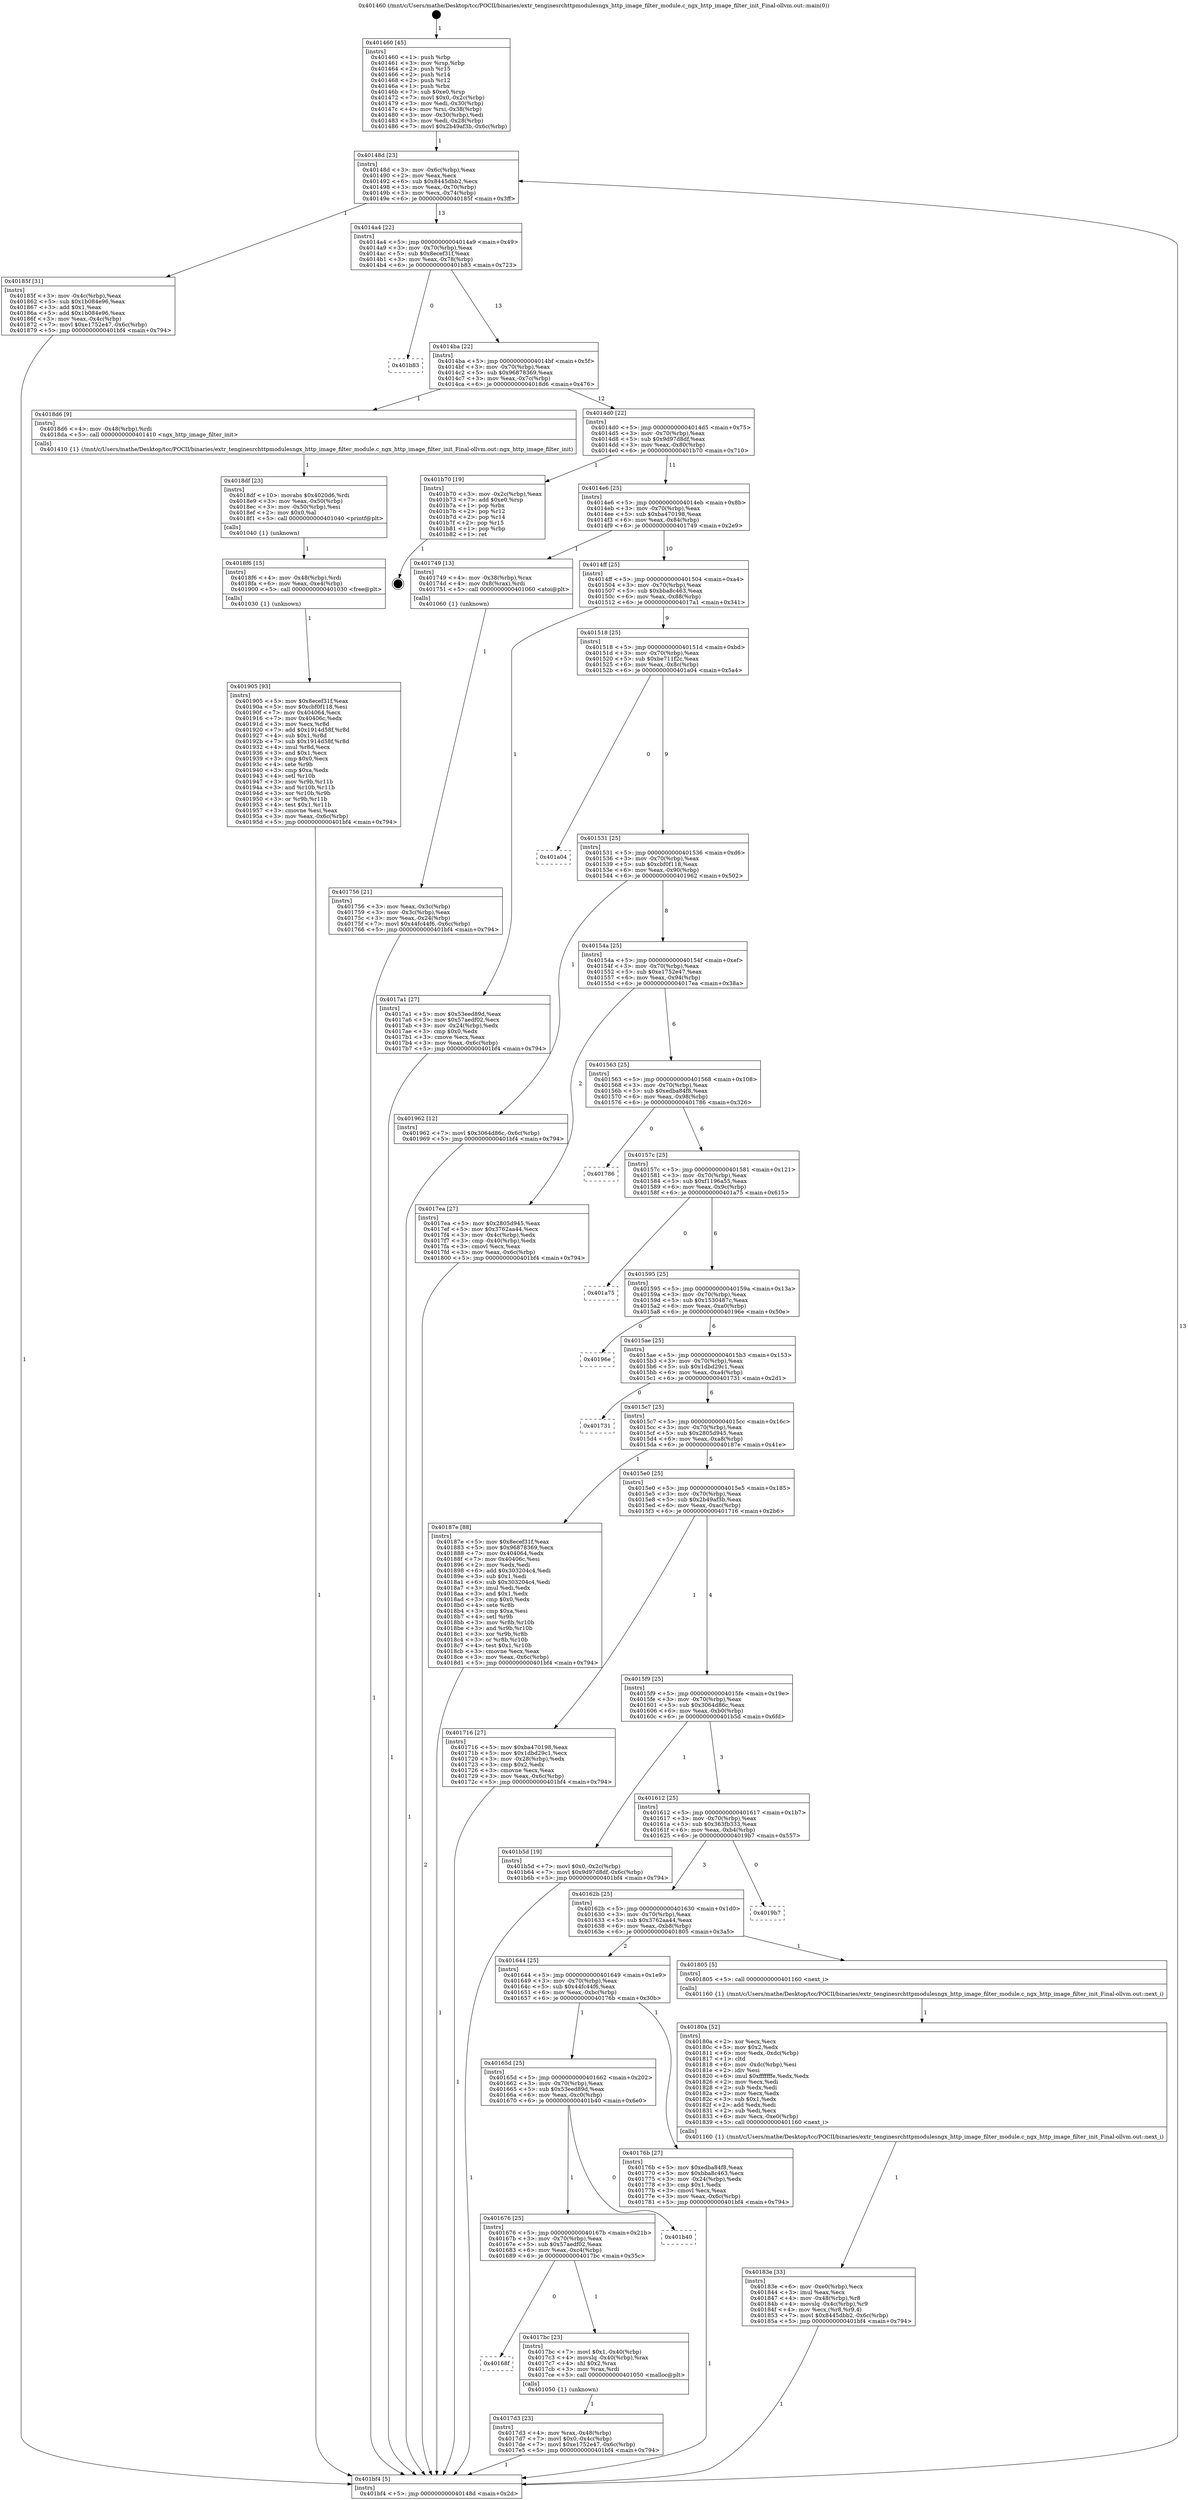 digraph "0x401460" {
  label = "0x401460 (/mnt/c/Users/mathe/Desktop/tcc/POCII/binaries/extr_tenginesrchttpmodulesngx_http_image_filter_module.c_ngx_http_image_filter_init_Final-ollvm.out::main(0))"
  labelloc = "t"
  node[shape=record]

  Entry [label="",width=0.3,height=0.3,shape=circle,fillcolor=black,style=filled]
  "0x40148d" [label="{
     0x40148d [23]\l
     | [instrs]\l
     &nbsp;&nbsp;0x40148d \<+3\>: mov -0x6c(%rbp),%eax\l
     &nbsp;&nbsp;0x401490 \<+2\>: mov %eax,%ecx\l
     &nbsp;&nbsp;0x401492 \<+6\>: sub $0x8445dbb2,%ecx\l
     &nbsp;&nbsp;0x401498 \<+3\>: mov %eax,-0x70(%rbp)\l
     &nbsp;&nbsp;0x40149b \<+3\>: mov %ecx,-0x74(%rbp)\l
     &nbsp;&nbsp;0x40149e \<+6\>: je 000000000040185f \<main+0x3ff\>\l
  }"]
  "0x40185f" [label="{
     0x40185f [31]\l
     | [instrs]\l
     &nbsp;&nbsp;0x40185f \<+3\>: mov -0x4c(%rbp),%eax\l
     &nbsp;&nbsp;0x401862 \<+5\>: sub $0x1b084e96,%eax\l
     &nbsp;&nbsp;0x401867 \<+3\>: add $0x1,%eax\l
     &nbsp;&nbsp;0x40186a \<+5\>: add $0x1b084e96,%eax\l
     &nbsp;&nbsp;0x40186f \<+3\>: mov %eax,-0x4c(%rbp)\l
     &nbsp;&nbsp;0x401872 \<+7\>: movl $0xe1752e47,-0x6c(%rbp)\l
     &nbsp;&nbsp;0x401879 \<+5\>: jmp 0000000000401bf4 \<main+0x794\>\l
  }"]
  "0x4014a4" [label="{
     0x4014a4 [22]\l
     | [instrs]\l
     &nbsp;&nbsp;0x4014a4 \<+5\>: jmp 00000000004014a9 \<main+0x49\>\l
     &nbsp;&nbsp;0x4014a9 \<+3\>: mov -0x70(%rbp),%eax\l
     &nbsp;&nbsp;0x4014ac \<+5\>: sub $0x8ecef31f,%eax\l
     &nbsp;&nbsp;0x4014b1 \<+3\>: mov %eax,-0x78(%rbp)\l
     &nbsp;&nbsp;0x4014b4 \<+6\>: je 0000000000401b83 \<main+0x723\>\l
  }"]
  Exit [label="",width=0.3,height=0.3,shape=circle,fillcolor=black,style=filled,peripheries=2]
  "0x401b83" [label="{
     0x401b83\l
  }", style=dashed]
  "0x4014ba" [label="{
     0x4014ba [22]\l
     | [instrs]\l
     &nbsp;&nbsp;0x4014ba \<+5\>: jmp 00000000004014bf \<main+0x5f\>\l
     &nbsp;&nbsp;0x4014bf \<+3\>: mov -0x70(%rbp),%eax\l
     &nbsp;&nbsp;0x4014c2 \<+5\>: sub $0x96878369,%eax\l
     &nbsp;&nbsp;0x4014c7 \<+3\>: mov %eax,-0x7c(%rbp)\l
     &nbsp;&nbsp;0x4014ca \<+6\>: je 00000000004018d6 \<main+0x476\>\l
  }"]
  "0x401905" [label="{
     0x401905 [93]\l
     | [instrs]\l
     &nbsp;&nbsp;0x401905 \<+5\>: mov $0x8ecef31f,%eax\l
     &nbsp;&nbsp;0x40190a \<+5\>: mov $0xcbf0f118,%esi\l
     &nbsp;&nbsp;0x40190f \<+7\>: mov 0x404064,%ecx\l
     &nbsp;&nbsp;0x401916 \<+7\>: mov 0x40406c,%edx\l
     &nbsp;&nbsp;0x40191d \<+3\>: mov %ecx,%r8d\l
     &nbsp;&nbsp;0x401920 \<+7\>: add $0x1914d58f,%r8d\l
     &nbsp;&nbsp;0x401927 \<+4\>: sub $0x1,%r8d\l
     &nbsp;&nbsp;0x40192b \<+7\>: sub $0x1914d58f,%r8d\l
     &nbsp;&nbsp;0x401932 \<+4\>: imul %r8d,%ecx\l
     &nbsp;&nbsp;0x401936 \<+3\>: and $0x1,%ecx\l
     &nbsp;&nbsp;0x401939 \<+3\>: cmp $0x0,%ecx\l
     &nbsp;&nbsp;0x40193c \<+4\>: sete %r9b\l
     &nbsp;&nbsp;0x401940 \<+3\>: cmp $0xa,%edx\l
     &nbsp;&nbsp;0x401943 \<+4\>: setl %r10b\l
     &nbsp;&nbsp;0x401947 \<+3\>: mov %r9b,%r11b\l
     &nbsp;&nbsp;0x40194a \<+3\>: and %r10b,%r11b\l
     &nbsp;&nbsp;0x40194d \<+3\>: xor %r10b,%r9b\l
     &nbsp;&nbsp;0x401950 \<+3\>: or %r9b,%r11b\l
     &nbsp;&nbsp;0x401953 \<+4\>: test $0x1,%r11b\l
     &nbsp;&nbsp;0x401957 \<+3\>: cmovne %esi,%eax\l
     &nbsp;&nbsp;0x40195a \<+3\>: mov %eax,-0x6c(%rbp)\l
     &nbsp;&nbsp;0x40195d \<+5\>: jmp 0000000000401bf4 \<main+0x794\>\l
  }"]
  "0x4018d6" [label="{
     0x4018d6 [9]\l
     | [instrs]\l
     &nbsp;&nbsp;0x4018d6 \<+4\>: mov -0x48(%rbp),%rdi\l
     &nbsp;&nbsp;0x4018da \<+5\>: call 0000000000401410 \<ngx_http_image_filter_init\>\l
     | [calls]\l
     &nbsp;&nbsp;0x401410 \{1\} (/mnt/c/Users/mathe/Desktop/tcc/POCII/binaries/extr_tenginesrchttpmodulesngx_http_image_filter_module.c_ngx_http_image_filter_init_Final-ollvm.out::ngx_http_image_filter_init)\l
  }"]
  "0x4014d0" [label="{
     0x4014d0 [22]\l
     | [instrs]\l
     &nbsp;&nbsp;0x4014d0 \<+5\>: jmp 00000000004014d5 \<main+0x75\>\l
     &nbsp;&nbsp;0x4014d5 \<+3\>: mov -0x70(%rbp),%eax\l
     &nbsp;&nbsp;0x4014d8 \<+5\>: sub $0x9d97d8df,%eax\l
     &nbsp;&nbsp;0x4014dd \<+3\>: mov %eax,-0x80(%rbp)\l
     &nbsp;&nbsp;0x4014e0 \<+6\>: je 0000000000401b70 \<main+0x710\>\l
  }"]
  "0x4018f6" [label="{
     0x4018f6 [15]\l
     | [instrs]\l
     &nbsp;&nbsp;0x4018f6 \<+4\>: mov -0x48(%rbp),%rdi\l
     &nbsp;&nbsp;0x4018fa \<+6\>: mov %eax,-0xe4(%rbp)\l
     &nbsp;&nbsp;0x401900 \<+5\>: call 0000000000401030 \<free@plt\>\l
     | [calls]\l
     &nbsp;&nbsp;0x401030 \{1\} (unknown)\l
  }"]
  "0x401b70" [label="{
     0x401b70 [19]\l
     | [instrs]\l
     &nbsp;&nbsp;0x401b70 \<+3\>: mov -0x2c(%rbp),%eax\l
     &nbsp;&nbsp;0x401b73 \<+7\>: add $0xe0,%rsp\l
     &nbsp;&nbsp;0x401b7a \<+1\>: pop %rbx\l
     &nbsp;&nbsp;0x401b7b \<+2\>: pop %r12\l
     &nbsp;&nbsp;0x401b7d \<+2\>: pop %r14\l
     &nbsp;&nbsp;0x401b7f \<+2\>: pop %r15\l
     &nbsp;&nbsp;0x401b81 \<+1\>: pop %rbp\l
     &nbsp;&nbsp;0x401b82 \<+1\>: ret\l
  }"]
  "0x4014e6" [label="{
     0x4014e6 [25]\l
     | [instrs]\l
     &nbsp;&nbsp;0x4014e6 \<+5\>: jmp 00000000004014eb \<main+0x8b\>\l
     &nbsp;&nbsp;0x4014eb \<+3\>: mov -0x70(%rbp),%eax\l
     &nbsp;&nbsp;0x4014ee \<+5\>: sub $0xba470198,%eax\l
     &nbsp;&nbsp;0x4014f3 \<+6\>: mov %eax,-0x84(%rbp)\l
     &nbsp;&nbsp;0x4014f9 \<+6\>: je 0000000000401749 \<main+0x2e9\>\l
  }"]
  "0x4018df" [label="{
     0x4018df [23]\l
     | [instrs]\l
     &nbsp;&nbsp;0x4018df \<+10\>: movabs $0x4020d6,%rdi\l
     &nbsp;&nbsp;0x4018e9 \<+3\>: mov %eax,-0x50(%rbp)\l
     &nbsp;&nbsp;0x4018ec \<+3\>: mov -0x50(%rbp),%esi\l
     &nbsp;&nbsp;0x4018ef \<+2\>: mov $0x0,%al\l
     &nbsp;&nbsp;0x4018f1 \<+5\>: call 0000000000401040 \<printf@plt\>\l
     | [calls]\l
     &nbsp;&nbsp;0x401040 \{1\} (unknown)\l
  }"]
  "0x401749" [label="{
     0x401749 [13]\l
     | [instrs]\l
     &nbsp;&nbsp;0x401749 \<+4\>: mov -0x38(%rbp),%rax\l
     &nbsp;&nbsp;0x40174d \<+4\>: mov 0x8(%rax),%rdi\l
     &nbsp;&nbsp;0x401751 \<+5\>: call 0000000000401060 \<atoi@plt\>\l
     | [calls]\l
     &nbsp;&nbsp;0x401060 \{1\} (unknown)\l
  }"]
  "0x4014ff" [label="{
     0x4014ff [25]\l
     | [instrs]\l
     &nbsp;&nbsp;0x4014ff \<+5\>: jmp 0000000000401504 \<main+0xa4\>\l
     &nbsp;&nbsp;0x401504 \<+3\>: mov -0x70(%rbp),%eax\l
     &nbsp;&nbsp;0x401507 \<+5\>: sub $0xbba8c463,%eax\l
     &nbsp;&nbsp;0x40150c \<+6\>: mov %eax,-0x88(%rbp)\l
     &nbsp;&nbsp;0x401512 \<+6\>: je 00000000004017a1 \<main+0x341\>\l
  }"]
  "0x40183e" [label="{
     0x40183e [33]\l
     | [instrs]\l
     &nbsp;&nbsp;0x40183e \<+6\>: mov -0xe0(%rbp),%ecx\l
     &nbsp;&nbsp;0x401844 \<+3\>: imul %eax,%ecx\l
     &nbsp;&nbsp;0x401847 \<+4\>: mov -0x48(%rbp),%r8\l
     &nbsp;&nbsp;0x40184b \<+4\>: movslq -0x4c(%rbp),%r9\l
     &nbsp;&nbsp;0x40184f \<+4\>: mov %ecx,(%r8,%r9,4)\l
     &nbsp;&nbsp;0x401853 \<+7\>: movl $0x8445dbb2,-0x6c(%rbp)\l
     &nbsp;&nbsp;0x40185a \<+5\>: jmp 0000000000401bf4 \<main+0x794\>\l
  }"]
  "0x4017a1" [label="{
     0x4017a1 [27]\l
     | [instrs]\l
     &nbsp;&nbsp;0x4017a1 \<+5\>: mov $0x53eed89d,%eax\l
     &nbsp;&nbsp;0x4017a6 \<+5\>: mov $0x57aedf02,%ecx\l
     &nbsp;&nbsp;0x4017ab \<+3\>: mov -0x24(%rbp),%edx\l
     &nbsp;&nbsp;0x4017ae \<+3\>: cmp $0x0,%edx\l
     &nbsp;&nbsp;0x4017b1 \<+3\>: cmove %ecx,%eax\l
     &nbsp;&nbsp;0x4017b4 \<+3\>: mov %eax,-0x6c(%rbp)\l
     &nbsp;&nbsp;0x4017b7 \<+5\>: jmp 0000000000401bf4 \<main+0x794\>\l
  }"]
  "0x401518" [label="{
     0x401518 [25]\l
     | [instrs]\l
     &nbsp;&nbsp;0x401518 \<+5\>: jmp 000000000040151d \<main+0xbd\>\l
     &nbsp;&nbsp;0x40151d \<+3\>: mov -0x70(%rbp),%eax\l
     &nbsp;&nbsp;0x401520 \<+5\>: sub $0xbe711f2c,%eax\l
     &nbsp;&nbsp;0x401525 \<+6\>: mov %eax,-0x8c(%rbp)\l
     &nbsp;&nbsp;0x40152b \<+6\>: je 0000000000401a04 \<main+0x5a4\>\l
  }"]
  "0x40180a" [label="{
     0x40180a [52]\l
     | [instrs]\l
     &nbsp;&nbsp;0x40180a \<+2\>: xor %ecx,%ecx\l
     &nbsp;&nbsp;0x40180c \<+5\>: mov $0x2,%edx\l
     &nbsp;&nbsp;0x401811 \<+6\>: mov %edx,-0xdc(%rbp)\l
     &nbsp;&nbsp;0x401817 \<+1\>: cltd\l
     &nbsp;&nbsp;0x401818 \<+6\>: mov -0xdc(%rbp),%esi\l
     &nbsp;&nbsp;0x40181e \<+2\>: idiv %esi\l
     &nbsp;&nbsp;0x401820 \<+6\>: imul $0xfffffffe,%edx,%edx\l
     &nbsp;&nbsp;0x401826 \<+2\>: mov %ecx,%edi\l
     &nbsp;&nbsp;0x401828 \<+2\>: sub %edx,%edi\l
     &nbsp;&nbsp;0x40182a \<+2\>: mov %ecx,%edx\l
     &nbsp;&nbsp;0x40182c \<+3\>: sub $0x1,%edx\l
     &nbsp;&nbsp;0x40182f \<+2\>: add %edx,%edi\l
     &nbsp;&nbsp;0x401831 \<+2\>: sub %edi,%ecx\l
     &nbsp;&nbsp;0x401833 \<+6\>: mov %ecx,-0xe0(%rbp)\l
     &nbsp;&nbsp;0x401839 \<+5\>: call 0000000000401160 \<next_i\>\l
     | [calls]\l
     &nbsp;&nbsp;0x401160 \{1\} (/mnt/c/Users/mathe/Desktop/tcc/POCII/binaries/extr_tenginesrchttpmodulesngx_http_image_filter_module.c_ngx_http_image_filter_init_Final-ollvm.out::next_i)\l
  }"]
  "0x401a04" [label="{
     0x401a04\l
  }", style=dashed]
  "0x401531" [label="{
     0x401531 [25]\l
     | [instrs]\l
     &nbsp;&nbsp;0x401531 \<+5\>: jmp 0000000000401536 \<main+0xd6\>\l
     &nbsp;&nbsp;0x401536 \<+3\>: mov -0x70(%rbp),%eax\l
     &nbsp;&nbsp;0x401539 \<+5\>: sub $0xcbf0f118,%eax\l
     &nbsp;&nbsp;0x40153e \<+6\>: mov %eax,-0x90(%rbp)\l
     &nbsp;&nbsp;0x401544 \<+6\>: je 0000000000401962 \<main+0x502\>\l
  }"]
  "0x4017d3" [label="{
     0x4017d3 [23]\l
     | [instrs]\l
     &nbsp;&nbsp;0x4017d3 \<+4\>: mov %rax,-0x48(%rbp)\l
     &nbsp;&nbsp;0x4017d7 \<+7\>: movl $0x0,-0x4c(%rbp)\l
     &nbsp;&nbsp;0x4017de \<+7\>: movl $0xe1752e47,-0x6c(%rbp)\l
     &nbsp;&nbsp;0x4017e5 \<+5\>: jmp 0000000000401bf4 \<main+0x794\>\l
  }"]
  "0x401962" [label="{
     0x401962 [12]\l
     | [instrs]\l
     &nbsp;&nbsp;0x401962 \<+7\>: movl $0x3064d86c,-0x6c(%rbp)\l
     &nbsp;&nbsp;0x401969 \<+5\>: jmp 0000000000401bf4 \<main+0x794\>\l
  }"]
  "0x40154a" [label="{
     0x40154a [25]\l
     | [instrs]\l
     &nbsp;&nbsp;0x40154a \<+5\>: jmp 000000000040154f \<main+0xef\>\l
     &nbsp;&nbsp;0x40154f \<+3\>: mov -0x70(%rbp),%eax\l
     &nbsp;&nbsp;0x401552 \<+5\>: sub $0xe1752e47,%eax\l
     &nbsp;&nbsp;0x401557 \<+6\>: mov %eax,-0x94(%rbp)\l
     &nbsp;&nbsp;0x40155d \<+6\>: je 00000000004017ea \<main+0x38a\>\l
  }"]
  "0x40168f" [label="{
     0x40168f\l
  }", style=dashed]
  "0x4017ea" [label="{
     0x4017ea [27]\l
     | [instrs]\l
     &nbsp;&nbsp;0x4017ea \<+5\>: mov $0x2805d945,%eax\l
     &nbsp;&nbsp;0x4017ef \<+5\>: mov $0x3762aa44,%ecx\l
     &nbsp;&nbsp;0x4017f4 \<+3\>: mov -0x4c(%rbp),%edx\l
     &nbsp;&nbsp;0x4017f7 \<+3\>: cmp -0x40(%rbp),%edx\l
     &nbsp;&nbsp;0x4017fa \<+3\>: cmovl %ecx,%eax\l
     &nbsp;&nbsp;0x4017fd \<+3\>: mov %eax,-0x6c(%rbp)\l
     &nbsp;&nbsp;0x401800 \<+5\>: jmp 0000000000401bf4 \<main+0x794\>\l
  }"]
  "0x401563" [label="{
     0x401563 [25]\l
     | [instrs]\l
     &nbsp;&nbsp;0x401563 \<+5\>: jmp 0000000000401568 \<main+0x108\>\l
     &nbsp;&nbsp;0x401568 \<+3\>: mov -0x70(%rbp),%eax\l
     &nbsp;&nbsp;0x40156b \<+5\>: sub $0xedba84f8,%eax\l
     &nbsp;&nbsp;0x401570 \<+6\>: mov %eax,-0x98(%rbp)\l
     &nbsp;&nbsp;0x401576 \<+6\>: je 0000000000401786 \<main+0x326\>\l
  }"]
  "0x4017bc" [label="{
     0x4017bc [23]\l
     | [instrs]\l
     &nbsp;&nbsp;0x4017bc \<+7\>: movl $0x1,-0x40(%rbp)\l
     &nbsp;&nbsp;0x4017c3 \<+4\>: movslq -0x40(%rbp),%rax\l
     &nbsp;&nbsp;0x4017c7 \<+4\>: shl $0x2,%rax\l
     &nbsp;&nbsp;0x4017cb \<+3\>: mov %rax,%rdi\l
     &nbsp;&nbsp;0x4017ce \<+5\>: call 0000000000401050 \<malloc@plt\>\l
     | [calls]\l
     &nbsp;&nbsp;0x401050 \{1\} (unknown)\l
  }"]
  "0x401786" [label="{
     0x401786\l
  }", style=dashed]
  "0x40157c" [label="{
     0x40157c [25]\l
     | [instrs]\l
     &nbsp;&nbsp;0x40157c \<+5\>: jmp 0000000000401581 \<main+0x121\>\l
     &nbsp;&nbsp;0x401581 \<+3\>: mov -0x70(%rbp),%eax\l
     &nbsp;&nbsp;0x401584 \<+5\>: sub $0xf1196a55,%eax\l
     &nbsp;&nbsp;0x401589 \<+6\>: mov %eax,-0x9c(%rbp)\l
     &nbsp;&nbsp;0x40158f \<+6\>: je 0000000000401a75 \<main+0x615\>\l
  }"]
  "0x401676" [label="{
     0x401676 [25]\l
     | [instrs]\l
     &nbsp;&nbsp;0x401676 \<+5\>: jmp 000000000040167b \<main+0x21b\>\l
     &nbsp;&nbsp;0x40167b \<+3\>: mov -0x70(%rbp),%eax\l
     &nbsp;&nbsp;0x40167e \<+5\>: sub $0x57aedf02,%eax\l
     &nbsp;&nbsp;0x401683 \<+6\>: mov %eax,-0xc4(%rbp)\l
     &nbsp;&nbsp;0x401689 \<+6\>: je 00000000004017bc \<main+0x35c\>\l
  }"]
  "0x401a75" [label="{
     0x401a75\l
  }", style=dashed]
  "0x401595" [label="{
     0x401595 [25]\l
     | [instrs]\l
     &nbsp;&nbsp;0x401595 \<+5\>: jmp 000000000040159a \<main+0x13a\>\l
     &nbsp;&nbsp;0x40159a \<+3\>: mov -0x70(%rbp),%eax\l
     &nbsp;&nbsp;0x40159d \<+5\>: sub $0x1530487c,%eax\l
     &nbsp;&nbsp;0x4015a2 \<+6\>: mov %eax,-0xa0(%rbp)\l
     &nbsp;&nbsp;0x4015a8 \<+6\>: je 000000000040196e \<main+0x50e\>\l
  }"]
  "0x401b40" [label="{
     0x401b40\l
  }", style=dashed]
  "0x40196e" [label="{
     0x40196e\l
  }", style=dashed]
  "0x4015ae" [label="{
     0x4015ae [25]\l
     | [instrs]\l
     &nbsp;&nbsp;0x4015ae \<+5\>: jmp 00000000004015b3 \<main+0x153\>\l
     &nbsp;&nbsp;0x4015b3 \<+3\>: mov -0x70(%rbp),%eax\l
     &nbsp;&nbsp;0x4015b6 \<+5\>: sub $0x1dbd29c1,%eax\l
     &nbsp;&nbsp;0x4015bb \<+6\>: mov %eax,-0xa4(%rbp)\l
     &nbsp;&nbsp;0x4015c1 \<+6\>: je 0000000000401731 \<main+0x2d1\>\l
  }"]
  "0x40165d" [label="{
     0x40165d [25]\l
     | [instrs]\l
     &nbsp;&nbsp;0x40165d \<+5\>: jmp 0000000000401662 \<main+0x202\>\l
     &nbsp;&nbsp;0x401662 \<+3\>: mov -0x70(%rbp),%eax\l
     &nbsp;&nbsp;0x401665 \<+5\>: sub $0x53eed89d,%eax\l
     &nbsp;&nbsp;0x40166a \<+6\>: mov %eax,-0xc0(%rbp)\l
     &nbsp;&nbsp;0x401670 \<+6\>: je 0000000000401b40 \<main+0x6e0\>\l
  }"]
  "0x401731" [label="{
     0x401731\l
  }", style=dashed]
  "0x4015c7" [label="{
     0x4015c7 [25]\l
     | [instrs]\l
     &nbsp;&nbsp;0x4015c7 \<+5\>: jmp 00000000004015cc \<main+0x16c\>\l
     &nbsp;&nbsp;0x4015cc \<+3\>: mov -0x70(%rbp),%eax\l
     &nbsp;&nbsp;0x4015cf \<+5\>: sub $0x2805d945,%eax\l
     &nbsp;&nbsp;0x4015d4 \<+6\>: mov %eax,-0xa8(%rbp)\l
     &nbsp;&nbsp;0x4015da \<+6\>: je 000000000040187e \<main+0x41e\>\l
  }"]
  "0x40176b" [label="{
     0x40176b [27]\l
     | [instrs]\l
     &nbsp;&nbsp;0x40176b \<+5\>: mov $0xedba84f8,%eax\l
     &nbsp;&nbsp;0x401770 \<+5\>: mov $0xbba8c463,%ecx\l
     &nbsp;&nbsp;0x401775 \<+3\>: mov -0x24(%rbp),%edx\l
     &nbsp;&nbsp;0x401778 \<+3\>: cmp $0x1,%edx\l
     &nbsp;&nbsp;0x40177b \<+3\>: cmovl %ecx,%eax\l
     &nbsp;&nbsp;0x40177e \<+3\>: mov %eax,-0x6c(%rbp)\l
     &nbsp;&nbsp;0x401781 \<+5\>: jmp 0000000000401bf4 \<main+0x794\>\l
  }"]
  "0x40187e" [label="{
     0x40187e [88]\l
     | [instrs]\l
     &nbsp;&nbsp;0x40187e \<+5\>: mov $0x8ecef31f,%eax\l
     &nbsp;&nbsp;0x401883 \<+5\>: mov $0x96878369,%ecx\l
     &nbsp;&nbsp;0x401888 \<+7\>: mov 0x404064,%edx\l
     &nbsp;&nbsp;0x40188f \<+7\>: mov 0x40406c,%esi\l
     &nbsp;&nbsp;0x401896 \<+2\>: mov %edx,%edi\l
     &nbsp;&nbsp;0x401898 \<+6\>: add $0x303204c4,%edi\l
     &nbsp;&nbsp;0x40189e \<+3\>: sub $0x1,%edi\l
     &nbsp;&nbsp;0x4018a1 \<+6\>: sub $0x303204c4,%edi\l
     &nbsp;&nbsp;0x4018a7 \<+3\>: imul %edi,%edx\l
     &nbsp;&nbsp;0x4018aa \<+3\>: and $0x1,%edx\l
     &nbsp;&nbsp;0x4018ad \<+3\>: cmp $0x0,%edx\l
     &nbsp;&nbsp;0x4018b0 \<+4\>: sete %r8b\l
     &nbsp;&nbsp;0x4018b4 \<+3\>: cmp $0xa,%esi\l
     &nbsp;&nbsp;0x4018b7 \<+4\>: setl %r9b\l
     &nbsp;&nbsp;0x4018bb \<+3\>: mov %r8b,%r10b\l
     &nbsp;&nbsp;0x4018be \<+3\>: and %r9b,%r10b\l
     &nbsp;&nbsp;0x4018c1 \<+3\>: xor %r9b,%r8b\l
     &nbsp;&nbsp;0x4018c4 \<+3\>: or %r8b,%r10b\l
     &nbsp;&nbsp;0x4018c7 \<+4\>: test $0x1,%r10b\l
     &nbsp;&nbsp;0x4018cb \<+3\>: cmovne %ecx,%eax\l
     &nbsp;&nbsp;0x4018ce \<+3\>: mov %eax,-0x6c(%rbp)\l
     &nbsp;&nbsp;0x4018d1 \<+5\>: jmp 0000000000401bf4 \<main+0x794\>\l
  }"]
  "0x4015e0" [label="{
     0x4015e0 [25]\l
     | [instrs]\l
     &nbsp;&nbsp;0x4015e0 \<+5\>: jmp 00000000004015e5 \<main+0x185\>\l
     &nbsp;&nbsp;0x4015e5 \<+3\>: mov -0x70(%rbp),%eax\l
     &nbsp;&nbsp;0x4015e8 \<+5\>: sub $0x2b49af3b,%eax\l
     &nbsp;&nbsp;0x4015ed \<+6\>: mov %eax,-0xac(%rbp)\l
     &nbsp;&nbsp;0x4015f3 \<+6\>: je 0000000000401716 \<main+0x2b6\>\l
  }"]
  "0x401644" [label="{
     0x401644 [25]\l
     | [instrs]\l
     &nbsp;&nbsp;0x401644 \<+5\>: jmp 0000000000401649 \<main+0x1e9\>\l
     &nbsp;&nbsp;0x401649 \<+3\>: mov -0x70(%rbp),%eax\l
     &nbsp;&nbsp;0x40164c \<+5\>: sub $0x44fc44f6,%eax\l
     &nbsp;&nbsp;0x401651 \<+6\>: mov %eax,-0xbc(%rbp)\l
     &nbsp;&nbsp;0x401657 \<+6\>: je 000000000040176b \<main+0x30b\>\l
  }"]
  "0x401716" [label="{
     0x401716 [27]\l
     | [instrs]\l
     &nbsp;&nbsp;0x401716 \<+5\>: mov $0xba470198,%eax\l
     &nbsp;&nbsp;0x40171b \<+5\>: mov $0x1dbd29c1,%ecx\l
     &nbsp;&nbsp;0x401720 \<+3\>: mov -0x28(%rbp),%edx\l
     &nbsp;&nbsp;0x401723 \<+3\>: cmp $0x2,%edx\l
     &nbsp;&nbsp;0x401726 \<+3\>: cmovne %ecx,%eax\l
     &nbsp;&nbsp;0x401729 \<+3\>: mov %eax,-0x6c(%rbp)\l
     &nbsp;&nbsp;0x40172c \<+5\>: jmp 0000000000401bf4 \<main+0x794\>\l
  }"]
  "0x4015f9" [label="{
     0x4015f9 [25]\l
     | [instrs]\l
     &nbsp;&nbsp;0x4015f9 \<+5\>: jmp 00000000004015fe \<main+0x19e\>\l
     &nbsp;&nbsp;0x4015fe \<+3\>: mov -0x70(%rbp),%eax\l
     &nbsp;&nbsp;0x401601 \<+5\>: sub $0x3064d86c,%eax\l
     &nbsp;&nbsp;0x401606 \<+6\>: mov %eax,-0xb0(%rbp)\l
     &nbsp;&nbsp;0x40160c \<+6\>: je 0000000000401b5d \<main+0x6fd\>\l
  }"]
  "0x401bf4" [label="{
     0x401bf4 [5]\l
     | [instrs]\l
     &nbsp;&nbsp;0x401bf4 \<+5\>: jmp 000000000040148d \<main+0x2d\>\l
  }"]
  "0x401460" [label="{
     0x401460 [45]\l
     | [instrs]\l
     &nbsp;&nbsp;0x401460 \<+1\>: push %rbp\l
     &nbsp;&nbsp;0x401461 \<+3\>: mov %rsp,%rbp\l
     &nbsp;&nbsp;0x401464 \<+2\>: push %r15\l
     &nbsp;&nbsp;0x401466 \<+2\>: push %r14\l
     &nbsp;&nbsp;0x401468 \<+2\>: push %r12\l
     &nbsp;&nbsp;0x40146a \<+1\>: push %rbx\l
     &nbsp;&nbsp;0x40146b \<+7\>: sub $0xe0,%rsp\l
     &nbsp;&nbsp;0x401472 \<+7\>: movl $0x0,-0x2c(%rbp)\l
     &nbsp;&nbsp;0x401479 \<+3\>: mov %edi,-0x30(%rbp)\l
     &nbsp;&nbsp;0x40147c \<+4\>: mov %rsi,-0x38(%rbp)\l
     &nbsp;&nbsp;0x401480 \<+3\>: mov -0x30(%rbp),%edi\l
     &nbsp;&nbsp;0x401483 \<+3\>: mov %edi,-0x28(%rbp)\l
     &nbsp;&nbsp;0x401486 \<+7\>: movl $0x2b49af3b,-0x6c(%rbp)\l
  }"]
  "0x401756" [label="{
     0x401756 [21]\l
     | [instrs]\l
     &nbsp;&nbsp;0x401756 \<+3\>: mov %eax,-0x3c(%rbp)\l
     &nbsp;&nbsp;0x401759 \<+3\>: mov -0x3c(%rbp),%eax\l
     &nbsp;&nbsp;0x40175c \<+3\>: mov %eax,-0x24(%rbp)\l
     &nbsp;&nbsp;0x40175f \<+7\>: movl $0x44fc44f6,-0x6c(%rbp)\l
     &nbsp;&nbsp;0x401766 \<+5\>: jmp 0000000000401bf4 \<main+0x794\>\l
  }"]
  "0x401805" [label="{
     0x401805 [5]\l
     | [instrs]\l
     &nbsp;&nbsp;0x401805 \<+5\>: call 0000000000401160 \<next_i\>\l
     | [calls]\l
     &nbsp;&nbsp;0x401160 \{1\} (/mnt/c/Users/mathe/Desktop/tcc/POCII/binaries/extr_tenginesrchttpmodulesngx_http_image_filter_module.c_ngx_http_image_filter_init_Final-ollvm.out::next_i)\l
  }"]
  "0x401b5d" [label="{
     0x401b5d [19]\l
     | [instrs]\l
     &nbsp;&nbsp;0x401b5d \<+7\>: movl $0x0,-0x2c(%rbp)\l
     &nbsp;&nbsp;0x401b64 \<+7\>: movl $0x9d97d8df,-0x6c(%rbp)\l
     &nbsp;&nbsp;0x401b6b \<+5\>: jmp 0000000000401bf4 \<main+0x794\>\l
  }"]
  "0x401612" [label="{
     0x401612 [25]\l
     | [instrs]\l
     &nbsp;&nbsp;0x401612 \<+5\>: jmp 0000000000401617 \<main+0x1b7\>\l
     &nbsp;&nbsp;0x401617 \<+3\>: mov -0x70(%rbp),%eax\l
     &nbsp;&nbsp;0x40161a \<+5\>: sub $0x363fb333,%eax\l
     &nbsp;&nbsp;0x40161f \<+6\>: mov %eax,-0xb4(%rbp)\l
     &nbsp;&nbsp;0x401625 \<+6\>: je 00000000004019b7 \<main+0x557\>\l
  }"]
  "0x40162b" [label="{
     0x40162b [25]\l
     | [instrs]\l
     &nbsp;&nbsp;0x40162b \<+5\>: jmp 0000000000401630 \<main+0x1d0\>\l
     &nbsp;&nbsp;0x401630 \<+3\>: mov -0x70(%rbp),%eax\l
     &nbsp;&nbsp;0x401633 \<+5\>: sub $0x3762aa44,%eax\l
     &nbsp;&nbsp;0x401638 \<+6\>: mov %eax,-0xb8(%rbp)\l
     &nbsp;&nbsp;0x40163e \<+6\>: je 0000000000401805 \<main+0x3a5\>\l
  }"]
  "0x4019b7" [label="{
     0x4019b7\l
  }", style=dashed]
  Entry -> "0x401460" [label=" 1"]
  "0x40148d" -> "0x40185f" [label=" 1"]
  "0x40148d" -> "0x4014a4" [label=" 13"]
  "0x401b70" -> Exit [label=" 1"]
  "0x4014a4" -> "0x401b83" [label=" 0"]
  "0x4014a4" -> "0x4014ba" [label=" 13"]
  "0x401b5d" -> "0x401bf4" [label=" 1"]
  "0x4014ba" -> "0x4018d6" [label=" 1"]
  "0x4014ba" -> "0x4014d0" [label=" 12"]
  "0x401962" -> "0x401bf4" [label=" 1"]
  "0x4014d0" -> "0x401b70" [label=" 1"]
  "0x4014d0" -> "0x4014e6" [label=" 11"]
  "0x401905" -> "0x401bf4" [label=" 1"]
  "0x4014e6" -> "0x401749" [label=" 1"]
  "0x4014e6" -> "0x4014ff" [label=" 10"]
  "0x4018f6" -> "0x401905" [label=" 1"]
  "0x4014ff" -> "0x4017a1" [label=" 1"]
  "0x4014ff" -> "0x401518" [label=" 9"]
  "0x4018df" -> "0x4018f6" [label=" 1"]
  "0x401518" -> "0x401a04" [label=" 0"]
  "0x401518" -> "0x401531" [label=" 9"]
  "0x4018d6" -> "0x4018df" [label=" 1"]
  "0x401531" -> "0x401962" [label=" 1"]
  "0x401531" -> "0x40154a" [label=" 8"]
  "0x40187e" -> "0x401bf4" [label=" 1"]
  "0x40154a" -> "0x4017ea" [label=" 2"]
  "0x40154a" -> "0x401563" [label=" 6"]
  "0x40185f" -> "0x401bf4" [label=" 1"]
  "0x401563" -> "0x401786" [label=" 0"]
  "0x401563" -> "0x40157c" [label=" 6"]
  "0x40183e" -> "0x401bf4" [label=" 1"]
  "0x40157c" -> "0x401a75" [label=" 0"]
  "0x40157c" -> "0x401595" [label=" 6"]
  "0x401805" -> "0x40180a" [label=" 1"]
  "0x401595" -> "0x40196e" [label=" 0"]
  "0x401595" -> "0x4015ae" [label=" 6"]
  "0x4017ea" -> "0x401bf4" [label=" 2"]
  "0x4015ae" -> "0x401731" [label=" 0"]
  "0x4015ae" -> "0x4015c7" [label=" 6"]
  "0x4017bc" -> "0x4017d3" [label=" 1"]
  "0x4015c7" -> "0x40187e" [label=" 1"]
  "0x4015c7" -> "0x4015e0" [label=" 5"]
  "0x401676" -> "0x40168f" [label=" 0"]
  "0x4015e0" -> "0x401716" [label=" 1"]
  "0x4015e0" -> "0x4015f9" [label=" 4"]
  "0x401716" -> "0x401bf4" [label=" 1"]
  "0x401460" -> "0x40148d" [label=" 1"]
  "0x401bf4" -> "0x40148d" [label=" 13"]
  "0x401749" -> "0x401756" [label=" 1"]
  "0x401756" -> "0x401bf4" [label=" 1"]
  "0x40180a" -> "0x40183e" [label=" 1"]
  "0x4015f9" -> "0x401b5d" [label=" 1"]
  "0x4015f9" -> "0x401612" [label=" 3"]
  "0x40165d" -> "0x401676" [label=" 1"]
  "0x401612" -> "0x4019b7" [label=" 0"]
  "0x401612" -> "0x40162b" [label=" 3"]
  "0x40165d" -> "0x401b40" [label=" 0"]
  "0x40162b" -> "0x401805" [label=" 1"]
  "0x40162b" -> "0x401644" [label=" 2"]
  "0x401676" -> "0x4017bc" [label=" 1"]
  "0x401644" -> "0x40176b" [label=" 1"]
  "0x401644" -> "0x40165d" [label=" 1"]
  "0x40176b" -> "0x401bf4" [label=" 1"]
  "0x4017a1" -> "0x401bf4" [label=" 1"]
  "0x4017d3" -> "0x401bf4" [label=" 1"]
}
